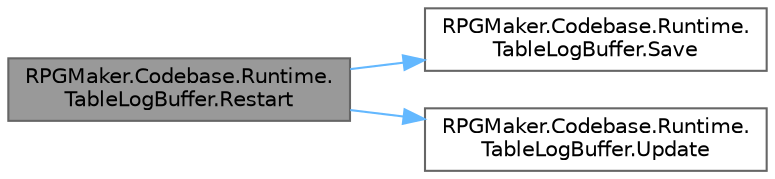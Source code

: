 digraph "RPGMaker.Codebase.Runtime.TableLogBuffer.Restart"
{
 // LATEX_PDF_SIZE
  bgcolor="transparent";
  edge [fontname=Helvetica,fontsize=10,labelfontname=Helvetica,labelfontsize=10];
  node [fontname=Helvetica,fontsize=10,shape=box,height=0.2,width=0.4];
  rankdir="LR";
  Node1 [id="Node000001",label="RPGMaker.Codebase.Runtime.\lTableLogBuffer.Restart",height=0.2,width=0.4,color="gray40", fillcolor="grey60", style="filled", fontcolor="black",tooltip=" "];
  Node1 -> Node2 [id="edge1_Node000001_Node000002",color="steelblue1",style="solid",tooltip=" "];
  Node2 [id="Node000002",label="RPGMaker.Codebase.Runtime.\lTableLogBuffer.Save",height=0.2,width=0.4,color="grey40", fillcolor="white", style="filled",URL="$d7/d54/class_r_p_g_maker_1_1_codebase_1_1_runtime_1_1_table_log_buffer.html#a6827d770198b0df445fd5ad8adff0e5b",tooltip="📖 マルチスレッドで1つのテキストファイルへ書き込みする (C::プログラミング) 📖 finally を使用してクリーンアップ コードを実行する方法"];
  Node1 -> Node3 [id="edge2_Node000001_Node000003",color="steelblue1",style="solid",tooltip=" "];
  Node3 [id="Node000003",label="RPGMaker.Codebase.Runtime.\lTableLogBuffer.Update",height=0.2,width=0.4,color="grey40", fillcolor="white", style="filled",URL="$d7/d54/class_r_p_g_maker_1_1_codebase_1_1_runtime_1_1_table_log_buffer.html#a911a8cdd1df7175a85b37a78cb5cb63c",tooltip=" "];
}
